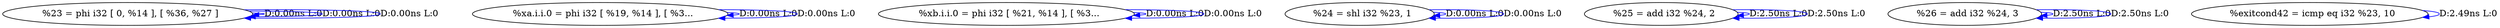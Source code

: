 digraph {
Node0x560817afc8f0[label="  %23 = phi i32 [ 0, %14 ], [ %36, %27 ]"];
Node0x560817afc8f0 -> Node0x560817afc8f0[label="D:0.00ns L:0",color=blue];
Node0x560817afc8f0 -> Node0x560817afc8f0[label="D:0.00ns L:0",color=blue];
Node0x560817afc8f0 -> Node0x560817afc8f0[label="D:0.00ns L:0",color=blue];
Node0x560817afc9d0[label="  %xa.i.i.0 = phi i32 [ %19, %14 ], [ %3..."];
Node0x560817afc9d0 -> Node0x560817afc9d0[label="D:0.00ns L:0",color=blue];
Node0x560817afc9d0 -> Node0x560817afc9d0[label="D:0.00ns L:0",color=blue];
Node0x560817afcab0[label="  %xb.i.i.0 = phi i32 [ %21, %14 ], [ %3..."];
Node0x560817afcab0 -> Node0x560817afcab0[label="D:0.00ns L:0",color=blue];
Node0x560817afcab0 -> Node0x560817afcab0[label="D:0.00ns L:0",color=blue];
Node0x560817afcb90[label="  %24 = shl i32 %23, 1"];
Node0x560817afcb90 -> Node0x560817afcb90[label="D:0.00ns L:0",color=blue];
Node0x560817afcb90 -> Node0x560817afcb90[label="D:0.00ns L:0",color=blue];
Node0x560817afcc70[label="  %25 = add i32 %24, 2"];
Node0x560817afcc70 -> Node0x560817afcc70[label="D:2.50ns L:0",color=blue];
Node0x560817afcc70 -> Node0x560817afcc70[label="D:2.50ns L:0",color=blue];
Node0x560817afcd50[label="  %26 = add i32 %24, 3"];
Node0x560817afcd50 -> Node0x560817afcd50[label="D:2.50ns L:0",color=blue];
Node0x560817afcd50 -> Node0x560817afcd50[label="D:2.50ns L:0",color=blue];
Node0x560817afce30[label="  %exitcond42 = icmp eq i32 %23, 10"];
Node0x560817afce30 -> Node0x560817afce30[label="D:2.49ns L:0",color=blue];
}
